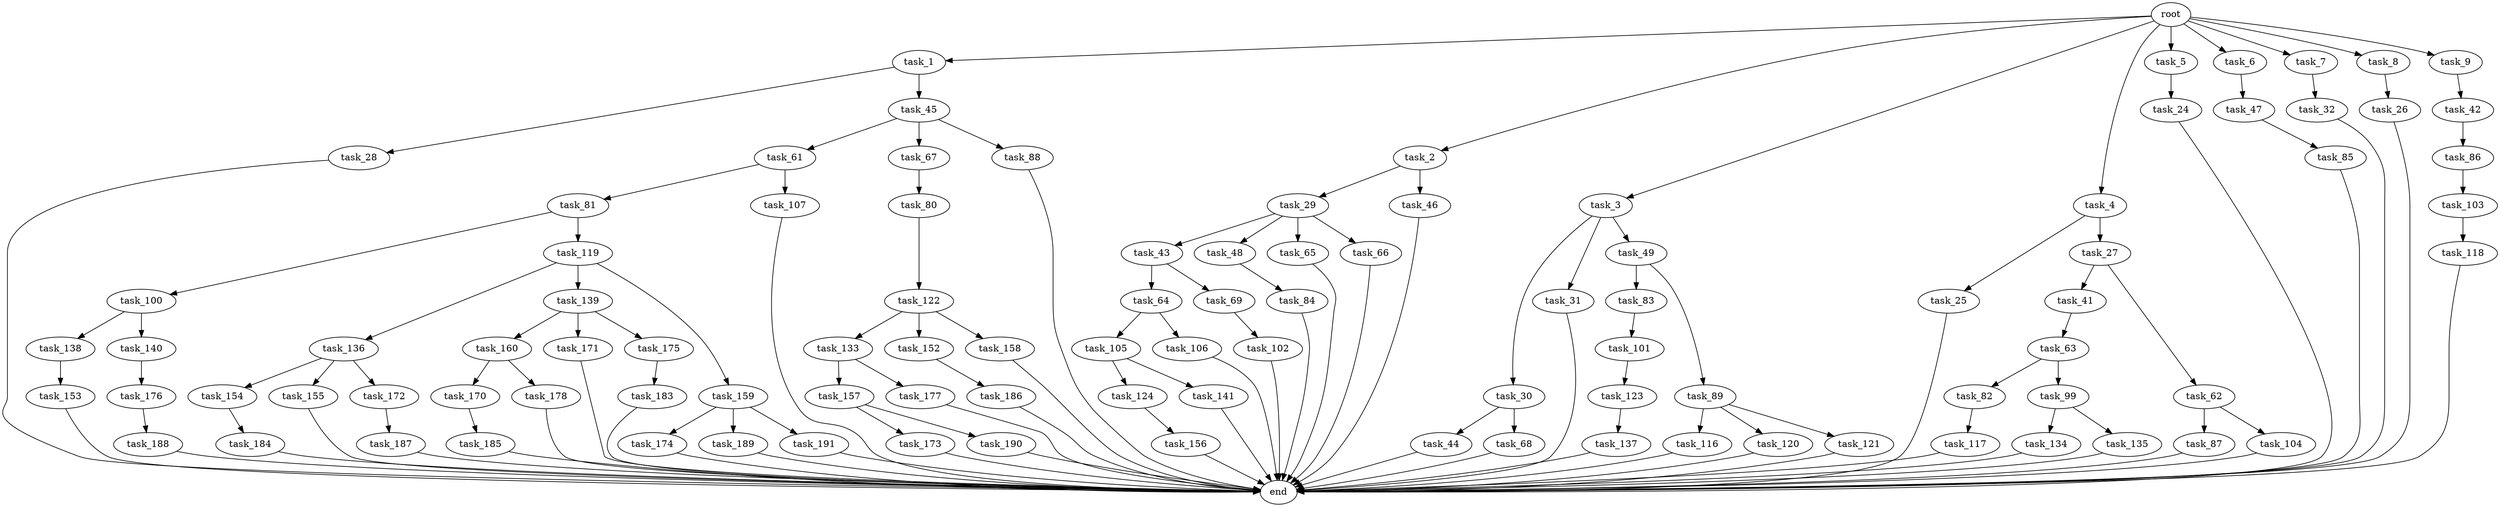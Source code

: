 digraph G {
  root [size="0.000000"];
  task_1 [size="1024.000000"];
  task_2 [size="1024.000000"];
  task_3 [size="1024.000000"];
  task_4 [size="1024.000000"];
  task_5 [size="1024.000000"];
  task_6 [size="1024.000000"];
  task_7 [size="1024.000000"];
  task_8 [size="1024.000000"];
  task_9 [size="1024.000000"];
  task_24 [size="137438953472.000000"];
  task_25 [size="214748364800.000000"];
  task_26 [size="137438953472.000000"];
  task_27 [size="214748364800.000000"];
  task_28 [size="214748364800.000000"];
  task_29 [size="858993459200.000000"];
  task_30 [size="695784701952.000000"];
  task_31 [size="695784701952.000000"];
  task_32 [size="34359738368.000000"];
  task_41 [size="77309411328.000000"];
  task_42 [size="420906795008.000000"];
  task_43 [size="420906795008.000000"];
  task_44 [size="214748364800.000000"];
  task_45 [size="214748364800.000000"];
  task_46 [size="858993459200.000000"];
  task_47 [size="309237645312.000000"];
  task_48 [size="420906795008.000000"];
  task_49 [size="695784701952.000000"];
  task_61 [size="549755813888.000000"];
  task_62 [size="77309411328.000000"];
  task_63 [size="137438953472.000000"];
  task_64 [size="309237645312.000000"];
  task_65 [size="420906795008.000000"];
  task_66 [size="420906795008.000000"];
  task_67 [size="549755813888.000000"];
  task_68 [size="214748364800.000000"];
  task_69 [size="309237645312.000000"];
  task_80 [size="420906795008.000000"];
  task_81 [size="77309411328.000000"];
  task_82 [size="858993459200.000000"];
  task_83 [size="214748364800.000000"];
  task_84 [size="137438953472.000000"];
  task_85 [size="137438953472.000000"];
  task_86 [size="858993459200.000000"];
  task_87 [size="309237645312.000000"];
  task_88 [size="549755813888.000000"];
  task_89 [size="214748364800.000000"];
  task_99 [size="858993459200.000000"];
  task_100 [size="77309411328.000000"];
  task_101 [size="77309411328.000000"];
  task_102 [size="309237645312.000000"];
  task_103 [size="420906795008.000000"];
  task_104 [size="309237645312.000000"];
  task_105 [size="214748364800.000000"];
  task_106 [size="214748364800.000000"];
  task_107 [size="77309411328.000000"];
  task_116 [size="309237645312.000000"];
  task_117 [size="858993459200.000000"];
  task_118 [size="34359738368.000000"];
  task_119 [size="77309411328.000000"];
  task_120 [size="309237645312.000000"];
  task_121 [size="309237645312.000000"];
  task_122 [size="549755813888.000000"];
  task_123 [size="420906795008.000000"];
  task_124 [size="137438953472.000000"];
  task_133 [size="858993459200.000000"];
  task_134 [size="858993459200.000000"];
  task_135 [size="858993459200.000000"];
  task_136 [size="549755813888.000000"];
  task_137 [size="549755813888.000000"];
  task_138 [size="214748364800.000000"];
  task_139 [size="549755813888.000000"];
  task_140 [size="214748364800.000000"];
  task_141 [size="137438953472.000000"];
  task_152 [size="858993459200.000000"];
  task_153 [size="858993459200.000000"];
  task_154 [size="549755813888.000000"];
  task_155 [size="549755813888.000000"];
  task_156 [size="420906795008.000000"];
  task_157 [size="549755813888.000000"];
  task_158 [size="858993459200.000000"];
  task_159 [size="549755813888.000000"];
  task_160 [size="858993459200.000000"];
  task_170 [size="137438953472.000000"];
  task_171 [size="858993459200.000000"];
  task_172 [size="549755813888.000000"];
  task_173 [size="77309411328.000000"];
  task_174 [size="137438953472.000000"];
  task_175 [size="858993459200.000000"];
  task_176 [size="549755813888.000000"];
  task_177 [size="549755813888.000000"];
  task_178 [size="137438953472.000000"];
  task_183 [size="858993459200.000000"];
  task_184 [size="77309411328.000000"];
  task_185 [size="420906795008.000000"];
  task_186 [size="695784701952.000000"];
  task_187 [size="695784701952.000000"];
  task_188 [size="420906795008.000000"];
  task_189 [size="137438953472.000000"];
  task_190 [size="77309411328.000000"];
  task_191 [size="137438953472.000000"];
  end [size="0.000000"];

  root -> task_1 [size="1.000000"];
  root -> task_2 [size="1.000000"];
  root -> task_3 [size="1.000000"];
  root -> task_4 [size="1.000000"];
  root -> task_5 [size="1.000000"];
  root -> task_6 [size="1.000000"];
  root -> task_7 [size="1.000000"];
  root -> task_8 [size="1.000000"];
  root -> task_9 [size="1.000000"];
  task_1 -> task_28 [size="209715200.000000"];
  task_1 -> task_45 [size="209715200.000000"];
  task_2 -> task_29 [size="838860800.000000"];
  task_2 -> task_46 [size="838860800.000000"];
  task_3 -> task_30 [size="679477248.000000"];
  task_3 -> task_31 [size="679477248.000000"];
  task_3 -> task_49 [size="679477248.000000"];
  task_4 -> task_25 [size="209715200.000000"];
  task_4 -> task_27 [size="209715200.000000"];
  task_5 -> task_24 [size="134217728.000000"];
  task_6 -> task_47 [size="301989888.000000"];
  task_7 -> task_32 [size="33554432.000000"];
  task_8 -> task_26 [size="134217728.000000"];
  task_9 -> task_42 [size="411041792.000000"];
  task_24 -> end [size="1.000000"];
  task_25 -> end [size="1.000000"];
  task_26 -> end [size="1.000000"];
  task_27 -> task_41 [size="75497472.000000"];
  task_27 -> task_62 [size="75497472.000000"];
  task_28 -> end [size="1.000000"];
  task_29 -> task_43 [size="411041792.000000"];
  task_29 -> task_48 [size="411041792.000000"];
  task_29 -> task_65 [size="411041792.000000"];
  task_29 -> task_66 [size="411041792.000000"];
  task_30 -> task_44 [size="209715200.000000"];
  task_30 -> task_68 [size="209715200.000000"];
  task_31 -> end [size="1.000000"];
  task_32 -> end [size="1.000000"];
  task_41 -> task_63 [size="134217728.000000"];
  task_42 -> task_86 [size="838860800.000000"];
  task_43 -> task_64 [size="301989888.000000"];
  task_43 -> task_69 [size="301989888.000000"];
  task_44 -> end [size="1.000000"];
  task_45 -> task_61 [size="536870912.000000"];
  task_45 -> task_67 [size="536870912.000000"];
  task_45 -> task_88 [size="536870912.000000"];
  task_46 -> end [size="1.000000"];
  task_47 -> task_85 [size="134217728.000000"];
  task_48 -> task_84 [size="134217728.000000"];
  task_49 -> task_83 [size="209715200.000000"];
  task_49 -> task_89 [size="209715200.000000"];
  task_61 -> task_81 [size="75497472.000000"];
  task_61 -> task_107 [size="75497472.000000"];
  task_62 -> task_87 [size="301989888.000000"];
  task_62 -> task_104 [size="301989888.000000"];
  task_63 -> task_82 [size="838860800.000000"];
  task_63 -> task_99 [size="838860800.000000"];
  task_64 -> task_105 [size="209715200.000000"];
  task_64 -> task_106 [size="209715200.000000"];
  task_65 -> end [size="1.000000"];
  task_66 -> end [size="1.000000"];
  task_67 -> task_80 [size="411041792.000000"];
  task_68 -> end [size="1.000000"];
  task_69 -> task_102 [size="301989888.000000"];
  task_80 -> task_122 [size="536870912.000000"];
  task_81 -> task_100 [size="75497472.000000"];
  task_81 -> task_119 [size="75497472.000000"];
  task_82 -> task_117 [size="838860800.000000"];
  task_83 -> task_101 [size="75497472.000000"];
  task_84 -> end [size="1.000000"];
  task_85 -> end [size="1.000000"];
  task_86 -> task_103 [size="411041792.000000"];
  task_87 -> end [size="1.000000"];
  task_88 -> end [size="1.000000"];
  task_89 -> task_116 [size="301989888.000000"];
  task_89 -> task_120 [size="301989888.000000"];
  task_89 -> task_121 [size="301989888.000000"];
  task_99 -> task_134 [size="838860800.000000"];
  task_99 -> task_135 [size="838860800.000000"];
  task_100 -> task_138 [size="209715200.000000"];
  task_100 -> task_140 [size="209715200.000000"];
  task_101 -> task_123 [size="411041792.000000"];
  task_102 -> end [size="1.000000"];
  task_103 -> task_118 [size="33554432.000000"];
  task_104 -> end [size="1.000000"];
  task_105 -> task_124 [size="134217728.000000"];
  task_105 -> task_141 [size="134217728.000000"];
  task_106 -> end [size="1.000000"];
  task_107 -> end [size="1.000000"];
  task_116 -> end [size="1.000000"];
  task_117 -> end [size="1.000000"];
  task_118 -> end [size="1.000000"];
  task_119 -> task_136 [size="536870912.000000"];
  task_119 -> task_139 [size="536870912.000000"];
  task_119 -> task_159 [size="536870912.000000"];
  task_120 -> end [size="1.000000"];
  task_121 -> end [size="1.000000"];
  task_122 -> task_133 [size="838860800.000000"];
  task_122 -> task_152 [size="838860800.000000"];
  task_122 -> task_158 [size="838860800.000000"];
  task_123 -> task_137 [size="536870912.000000"];
  task_124 -> task_156 [size="411041792.000000"];
  task_133 -> task_157 [size="536870912.000000"];
  task_133 -> task_177 [size="536870912.000000"];
  task_134 -> end [size="1.000000"];
  task_135 -> end [size="1.000000"];
  task_136 -> task_154 [size="536870912.000000"];
  task_136 -> task_155 [size="536870912.000000"];
  task_136 -> task_172 [size="536870912.000000"];
  task_137 -> end [size="1.000000"];
  task_138 -> task_153 [size="838860800.000000"];
  task_139 -> task_160 [size="838860800.000000"];
  task_139 -> task_171 [size="838860800.000000"];
  task_139 -> task_175 [size="838860800.000000"];
  task_140 -> task_176 [size="536870912.000000"];
  task_141 -> end [size="1.000000"];
  task_152 -> task_186 [size="679477248.000000"];
  task_153 -> end [size="1.000000"];
  task_154 -> task_184 [size="75497472.000000"];
  task_155 -> end [size="1.000000"];
  task_156 -> end [size="1.000000"];
  task_157 -> task_173 [size="75497472.000000"];
  task_157 -> task_190 [size="75497472.000000"];
  task_158 -> end [size="1.000000"];
  task_159 -> task_174 [size="134217728.000000"];
  task_159 -> task_189 [size="134217728.000000"];
  task_159 -> task_191 [size="134217728.000000"];
  task_160 -> task_170 [size="134217728.000000"];
  task_160 -> task_178 [size="134217728.000000"];
  task_170 -> task_185 [size="411041792.000000"];
  task_171 -> end [size="1.000000"];
  task_172 -> task_187 [size="679477248.000000"];
  task_173 -> end [size="1.000000"];
  task_174 -> end [size="1.000000"];
  task_175 -> task_183 [size="838860800.000000"];
  task_176 -> task_188 [size="411041792.000000"];
  task_177 -> end [size="1.000000"];
  task_178 -> end [size="1.000000"];
  task_183 -> end [size="1.000000"];
  task_184 -> end [size="1.000000"];
  task_185 -> end [size="1.000000"];
  task_186 -> end [size="1.000000"];
  task_187 -> end [size="1.000000"];
  task_188 -> end [size="1.000000"];
  task_189 -> end [size="1.000000"];
  task_190 -> end [size="1.000000"];
  task_191 -> end [size="1.000000"];
}
